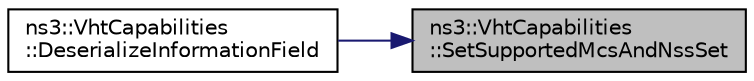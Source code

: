 digraph "ns3::VhtCapabilities::SetSupportedMcsAndNssSet"
{
 // LATEX_PDF_SIZE
  edge [fontname="Helvetica",fontsize="10",labelfontname="Helvetica",labelfontsize="10"];
  node [fontname="Helvetica",fontsize="10",shape=record];
  rankdir="RL";
  Node1 [label="ns3::VhtCapabilities\l::SetSupportedMcsAndNssSet",height=0.2,width=0.4,color="black", fillcolor="grey75", style="filled", fontcolor="black",tooltip="Set the MCS and NSS field in the VHT Capabilities information element."];
  Node1 -> Node2 [dir="back",color="midnightblue",fontsize="10",style="solid",fontname="Helvetica"];
  Node2 [label="ns3::VhtCapabilities\l::DeserializeInformationField",height=0.2,width=0.4,color="black", fillcolor="white", style="filled",URL="$classns3_1_1_vht_capabilities.html#a74e180ae128b0649a30c9ba7a718049f",tooltip="Deserialize information (i.e., the body of the IE, not including the Element ID and length octets)"];
}
